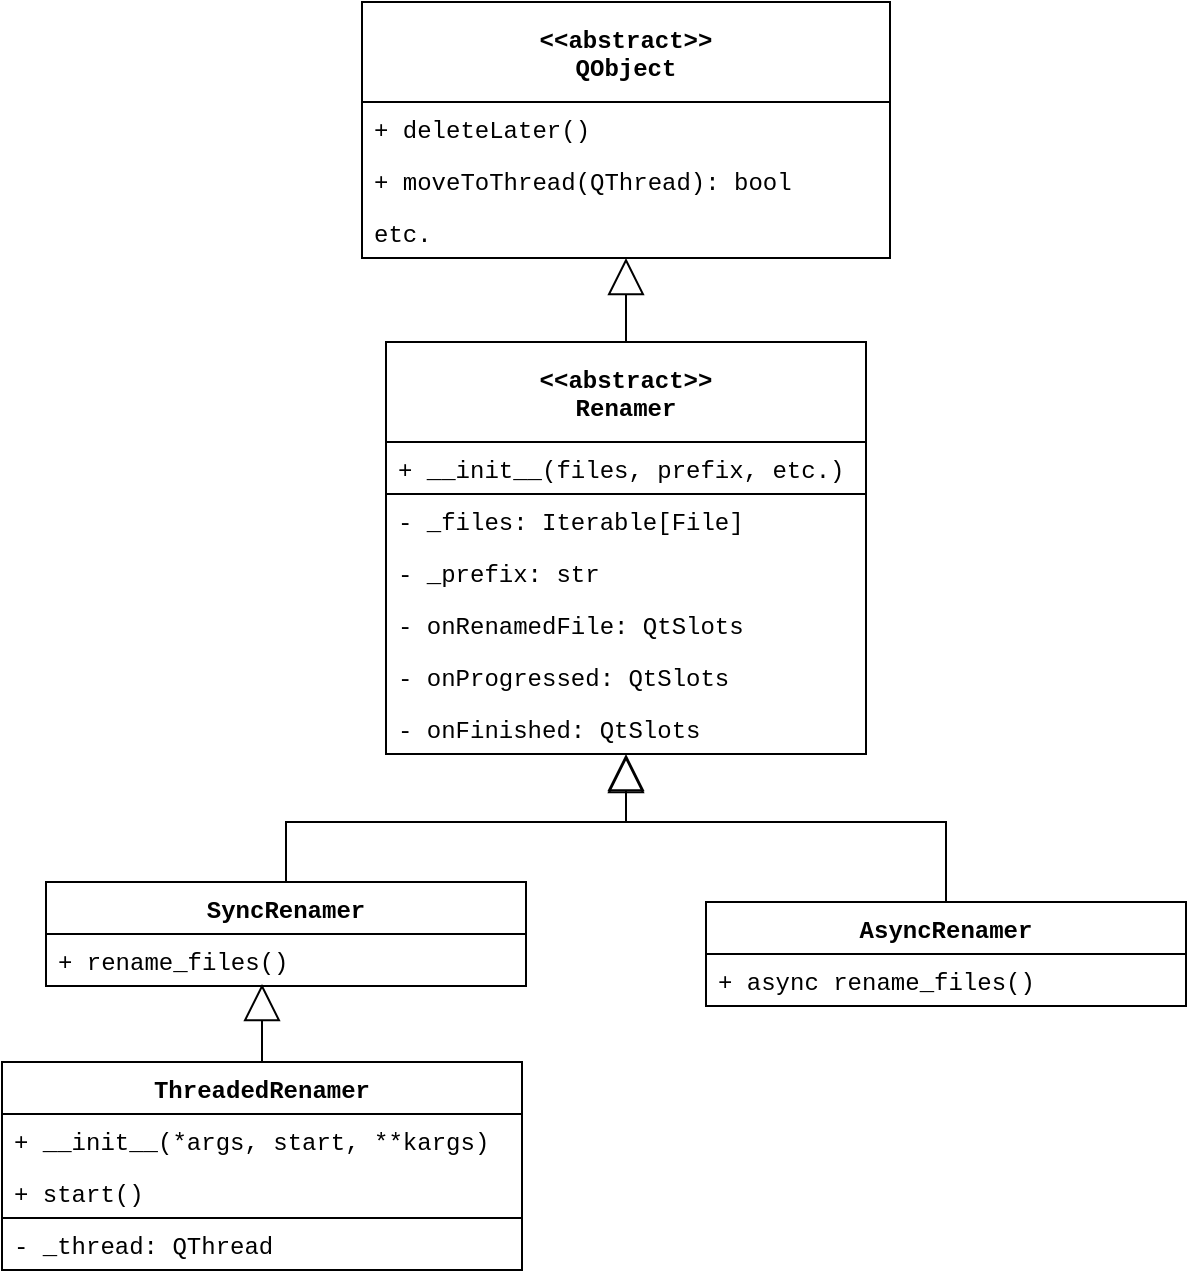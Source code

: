 <mxfile version="26.0.10">
  <diagram name="Page-1" id="LKSJxIocSkY1TfsdZ4fF">
    <mxGraphModel dx="726" dy="697" grid="1" gridSize="10" guides="1" tooltips="1" connect="1" arrows="1" fold="1" page="1" pageScale="1" pageWidth="827" pageHeight="1169" math="0" shadow="0">
      <root>
        <mxCell id="0" />
        <mxCell id="1" parent="0" />
        <mxCell id="WlfivlQheDAczzFZ3nvE-1" value="&lt;&lt;abstract&gt;&gt;&#xa;Renamer" style="swimlane;fontStyle=1;childLayout=stackLayout;horizontal=1;startSize=50;fillColor=none;horizontalStack=0;resizeParent=1;resizeParentMax=0;resizeLast=0;collapsible=1;marginBottom=0;rounded=0;labelBackgroundColor=default;strokeColor=default;fontFamily=Courier New;" vertex="1" parent="1">
          <mxGeometry x="270" y="200" width="240" height="206" as="geometry" />
        </mxCell>
        <mxCell id="WlfivlQheDAczzFZ3nvE-2" value="+ __init__(files, prefix, etc.)" style="text;strokeColor=default;fillColor=none;align=left;verticalAlign=top;spacingLeft=4;spacingRight=4;overflow=hidden;rotatable=0;points=[[0,0.5],[1,0.5]];portConstraint=eastwest;rounded=0;labelBackgroundColor=default;fontFamily=Courier New;fontStyle=0" vertex="1" parent="WlfivlQheDAczzFZ3nvE-1">
          <mxGeometry y="50" width="240" height="26" as="geometry" />
        </mxCell>
        <mxCell id="WlfivlQheDAczzFZ3nvE-3" value="- _files: Iterable[File]" style="text;strokeColor=none;fillColor=none;align=left;verticalAlign=top;spacingLeft=4;spacingRight=4;overflow=hidden;rotatable=0;points=[[0,0.5],[1,0.5]];portConstraint=eastwest;rounded=0;labelBackgroundColor=default;fontFamily=Courier New;" vertex="1" parent="WlfivlQheDAczzFZ3nvE-1">
          <mxGeometry y="76" width="240" height="26" as="geometry" />
        </mxCell>
        <mxCell id="WlfivlQheDAczzFZ3nvE-4" value="- _prefix: str" style="text;strokeColor=none;fillColor=none;align=left;verticalAlign=top;spacingLeft=4;spacingRight=4;overflow=hidden;rotatable=0;points=[[0,0.5],[1,0.5]];portConstraint=eastwest;rounded=0;labelBackgroundColor=default;fontFamily=Courier New;fontStyle=0" vertex="1" parent="WlfivlQheDAczzFZ3nvE-1">
          <mxGeometry y="102" width="240" height="26" as="geometry" />
        </mxCell>
        <mxCell id="WlfivlQheDAczzFZ3nvE-5" value="- onRenamedFile: QtSlots" style="text;strokeColor=none;fillColor=none;align=left;verticalAlign=top;spacingLeft=4;spacingRight=4;overflow=hidden;rotatable=0;points=[[0,0.5],[1,0.5]];portConstraint=eastwest;rounded=0;labelBackgroundColor=default;fontFamily=Courier New;fontStyle=0" vertex="1" parent="WlfivlQheDAczzFZ3nvE-1">
          <mxGeometry y="128" width="240" height="26" as="geometry" />
        </mxCell>
        <mxCell id="WlfivlQheDAczzFZ3nvE-7" value="- onProgressed: QtSlots" style="text;strokeColor=none;fillColor=none;align=left;verticalAlign=top;spacingLeft=4;spacingRight=4;overflow=hidden;rotatable=0;points=[[0,0.5],[1,0.5]];portConstraint=eastwest;rounded=0;labelBackgroundColor=default;fontFamily=Courier New;fontStyle=0" vertex="1" parent="WlfivlQheDAczzFZ3nvE-1">
          <mxGeometry y="154" width="240" height="26" as="geometry" />
        </mxCell>
        <mxCell id="WlfivlQheDAczzFZ3nvE-6" value="- onFinished: QtSlots" style="text;strokeColor=none;fillColor=none;align=left;verticalAlign=top;spacingLeft=4;spacingRight=4;overflow=hidden;rotatable=0;points=[[0,0.5],[1,0.5]];portConstraint=eastwest;rounded=0;labelBackgroundColor=default;fontFamily=Courier New;fontStyle=0" vertex="1" parent="WlfivlQheDAczzFZ3nvE-1">
          <mxGeometry y="180" width="240" height="26" as="geometry" />
        </mxCell>
        <mxCell id="WlfivlQheDAczzFZ3nvE-8" value="&lt;&lt;abstract&gt;&gt;&#xa;QObject" style="swimlane;fontStyle=1;childLayout=stackLayout;horizontal=1;startSize=50;fillColor=none;horizontalStack=0;resizeParent=1;resizeParentMax=0;resizeLast=0;collapsible=1;marginBottom=0;rounded=0;labelBackgroundColor=default;strokeColor=default;fontFamily=Courier New;" vertex="1" parent="1">
          <mxGeometry x="258" y="30" width="264" height="128" as="geometry" />
        </mxCell>
        <mxCell id="WlfivlQheDAczzFZ3nvE-14" value="+ deleteLater()" style="text;strokeColor=none;fillColor=none;align=left;verticalAlign=top;spacingLeft=4;spacingRight=4;overflow=hidden;rotatable=0;points=[[0,0.5],[1,0.5]];portConstraint=eastwest;rounded=0;labelBackgroundColor=default;fontFamily=Courier New;fontStyle=0" vertex="1" parent="WlfivlQheDAczzFZ3nvE-8">
          <mxGeometry y="50" width="264" height="26" as="geometry" />
        </mxCell>
        <mxCell id="WlfivlQheDAczzFZ3nvE-15" value="+ moveToThread(QThread): bool" style="text;strokeColor=none;fillColor=none;align=left;verticalAlign=top;spacingLeft=4;spacingRight=4;overflow=hidden;rotatable=0;points=[[0,0.5],[1,0.5]];portConstraint=eastwest;rounded=0;labelBackgroundColor=default;fontFamily=Courier New;fontStyle=0" vertex="1" parent="WlfivlQheDAczzFZ3nvE-8">
          <mxGeometry y="76" width="264" height="26" as="geometry" />
        </mxCell>
        <mxCell id="WlfivlQheDAczzFZ3nvE-16" value="etc." style="text;strokeColor=none;fillColor=none;align=left;verticalAlign=top;spacingLeft=4;spacingRight=4;overflow=hidden;rotatable=0;points=[[0,0.5],[1,0.5]];portConstraint=eastwest;rounded=0;labelBackgroundColor=default;fontFamily=Courier New;fontStyle=0" vertex="1" parent="WlfivlQheDAczzFZ3nvE-8">
          <mxGeometry y="102" width="264" height="26" as="geometry" />
        </mxCell>
        <mxCell id="WlfivlQheDAczzFZ3nvE-19" value="" style="endArrow=block;endSize=16;endFill=0;html=1;rounded=0;fontFamily=Courier New;exitX=0.5;exitY=0;exitDx=0;exitDy=0;entryX=0.5;entryY=1;entryDx=0;entryDy=0;" edge="1" parent="1" source="WlfivlQheDAczzFZ3nvE-1" target="WlfivlQheDAczzFZ3nvE-8">
          <mxGeometry width="160" relative="1" as="geometry">
            <mxPoint x="389.5" y="207" as="sourcePoint" />
            <mxPoint x="389.5" y="148" as="targetPoint" />
          </mxGeometry>
        </mxCell>
        <mxCell id="WlfivlQheDAczzFZ3nvE-21" value="SyncRenamer" style="swimlane;fontStyle=1;childLayout=stackLayout;horizontal=1;startSize=26;fillColor=none;horizontalStack=0;resizeParent=1;resizeParentMax=0;resizeLast=0;collapsible=1;marginBottom=0;rounded=0;labelBackgroundColor=default;strokeColor=default;fontFamily=Courier New;" vertex="1" parent="1">
          <mxGeometry x="100" y="470" width="240" height="52" as="geometry" />
        </mxCell>
        <mxCell id="WlfivlQheDAczzFZ3nvE-22" value="+ rename_files()" style="text;strokeColor=none;fillColor=none;align=left;verticalAlign=top;spacingLeft=4;spacingRight=4;overflow=hidden;rotatable=0;points=[[0,0.5],[1,0.5]];portConstraint=eastwest;rounded=0;labelBackgroundColor=default;fontFamily=Courier New;fontStyle=0" vertex="1" parent="WlfivlQheDAczzFZ3nvE-21">
          <mxGeometry y="26" width="240" height="26" as="geometry" />
        </mxCell>
        <mxCell id="WlfivlQheDAczzFZ3nvE-28" value="" style="endArrow=block;endSize=16;endFill=0;html=1;rounded=0;fontFamily=Courier New;exitX=0.5;exitY=0;exitDx=0;exitDy=0;" edge="1" parent="1" source="WlfivlQheDAczzFZ3nvE-21" target="WlfivlQheDAczzFZ3nvE-6">
          <mxGeometry width="160" relative="1" as="geometry">
            <mxPoint x="220" y="495" as="sourcePoint" />
            <mxPoint x="400" y="409" as="targetPoint" />
            <Array as="points">
              <mxPoint x="220" y="440" />
              <mxPoint x="390" y="440" />
            </Array>
          </mxGeometry>
        </mxCell>
        <mxCell id="WlfivlQheDAczzFZ3nvE-30" value="ThreadedRenamer" style="swimlane;fontStyle=1;childLayout=stackLayout;horizontal=1;startSize=26;fillColor=none;horizontalStack=0;resizeParent=1;resizeParentMax=0;resizeLast=0;collapsible=1;marginBottom=0;rounded=0;labelBackgroundColor=default;strokeColor=default;fontFamily=Courier New;" vertex="1" parent="1">
          <mxGeometry x="78" y="560" width="260" height="104" as="geometry" />
        </mxCell>
        <mxCell id="WlfivlQheDAczzFZ3nvE-31" value="+ __init__(*args, start, **kargs)" style="text;strokeColor=none;fillColor=none;align=left;verticalAlign=top;spacingLeft=4;spacingRight=4;overflow=hidden;rotatable=0;points=[[0,0.5],[1,0.5]];portConstraint=eastwest;rounded=0;labelBackgroundColor=default;fontFamily=Courier New;fontStyle=0" vertex="1" parent="WlfivlQheDAczzFZ3nvE-30">
          <mxGeometry y="26" width="260" height="26" as="geometry" />
        </mxCell>
        <mxCell id="WlfivlQheDAczzFZ3nvE-39" value="+ start()" style="text;strokeColor=none;fillColor=none;align=left;verticalAlign=top;spacingLeft=4;spacingRight=4;overflow=hidden;rotatable=0;points=[[0,0.5],[1,0.5]];portConstraint=eastwest;rounded=0;labelBackgroundColor=default;fontFamily=Courier New;fontStyle=0;absoluteArcSize=0;imageAlign=left;" vertex="1" parent="WlfivlQheDAczzFZ3nvE-30">
          <mxGeometry y="52" width="260" height="26" as="geometry" />
        </mxCell>
        <mxCell id="WlfivlQheDAczzFZ3nvE-34" value="- _thread: QThread" style="text;strokeColor=default;fillColor=none;align=left;verticalAlign=top;spacingLeft=4;spacingRight=4;overflow=hidden;rotatable=0;points=[[0,0.5],[1,0.5]];portConstraint=eastwest;rounded=0;labelBackgroundColor=default;fontFamily=Courier New;fontStyle=0" vertex="1" parent="WlfivlQheDAczzFZ3nvE-30">
          <mxGeometry y="78" width="260" height="26" as="geometry" />
        </mxCell>
        <mxCell id="WlfivlQheDAczzFZ3nvE-32" value="" style="endArrow=block;endSize=16;endFill=0;html=1;rounded=0;fontFamily=Courier New;exitX=0.5;exitY=0;exitDx=0;exitDy=0;entryX=0.45;entryY=0.962;entryDx=0;entryDy=0;entryPerimeter=0;" edge="1" parent="1" source="WlfivlQheDAczzFZ3nvE-30" target="WlfivlQheDAczzFZ3nvE-22">
          <mxGeometry width="160" relative="1" as="geometry">
            <mxPoint x="200.5" y="570" as="sourcePoint" />
            <mxPoint x="200" y="518" as="targetPoint" />
          </mxGeometry>
        </mxCell>
        <mxCell id="WlfivlQheDAczzFZ3nvE-35" value="AsyncRenamer" style="swimlane;fontStyle=1;childLayout=stackLayout;horizontal=1;startSize=26;fillColor=none;horizontalStack=0;resizeParent=1;resizeParentMax=0;resizeLast=0;collapsible=1;marginBottom=0;rounded=0;labelBackgroundColor=default;strokeColor=default;fontFamily=Courier New;" vertex="1" parent="1">
          <mxGeometry x="430" y="480" width="240" height="52" as="geometry" />
        </mxCell>
        <mxCell id="WlfivlQheDAczzFZ3nvE-36" value="+ async rename_files()" style="text;strokeColor=none;fillColor=none;align=left;verticalAlign=top;spacingLeft=4;spacingRight=4;overflow=hidden;rotatable=0;points=[[0,0.5],[1,0.5]];portConstraint=eastwest;rounded=0;labelBackgroundColor=default;fontFamily=Courier New;fontStyle=0" vertex="1" parent="WlfivlQheDAczzFZ3nvE-35">
          <mxGeometry y="26" width="240" height="26" as="geometry" />
        </mxCell>
        <mxCell id="WlfivlQheDAczzFZ3nvE-38" value="" style="endArrow=block;endSize=16;endFill=0;html=1;rounded=0;fontFamily=Courier New;exitX=0.5;exitY=0;exitDx=0;exitDy=0;" edge="1" parent="1" source="WlfivlQheDAczzFZ3nvE-35">
          <mxGeometry width="160" relative="1" as="geometry">
            <mxPoint x="218" y="580" as="sourcePoint" />
            <mxPoint x="390" y="407" as="targetPoint" />
            <Array as="points">
              <mxPoint x="550" y="440" />
              <mxPoint x="470" y="440" />
              <mxPoint x="390" y="440" />
            </Array>
          </mxGeometry>
        </mxCell>
      </root>
    </mxGraphModel>
  </diagram>
</mxfile>
